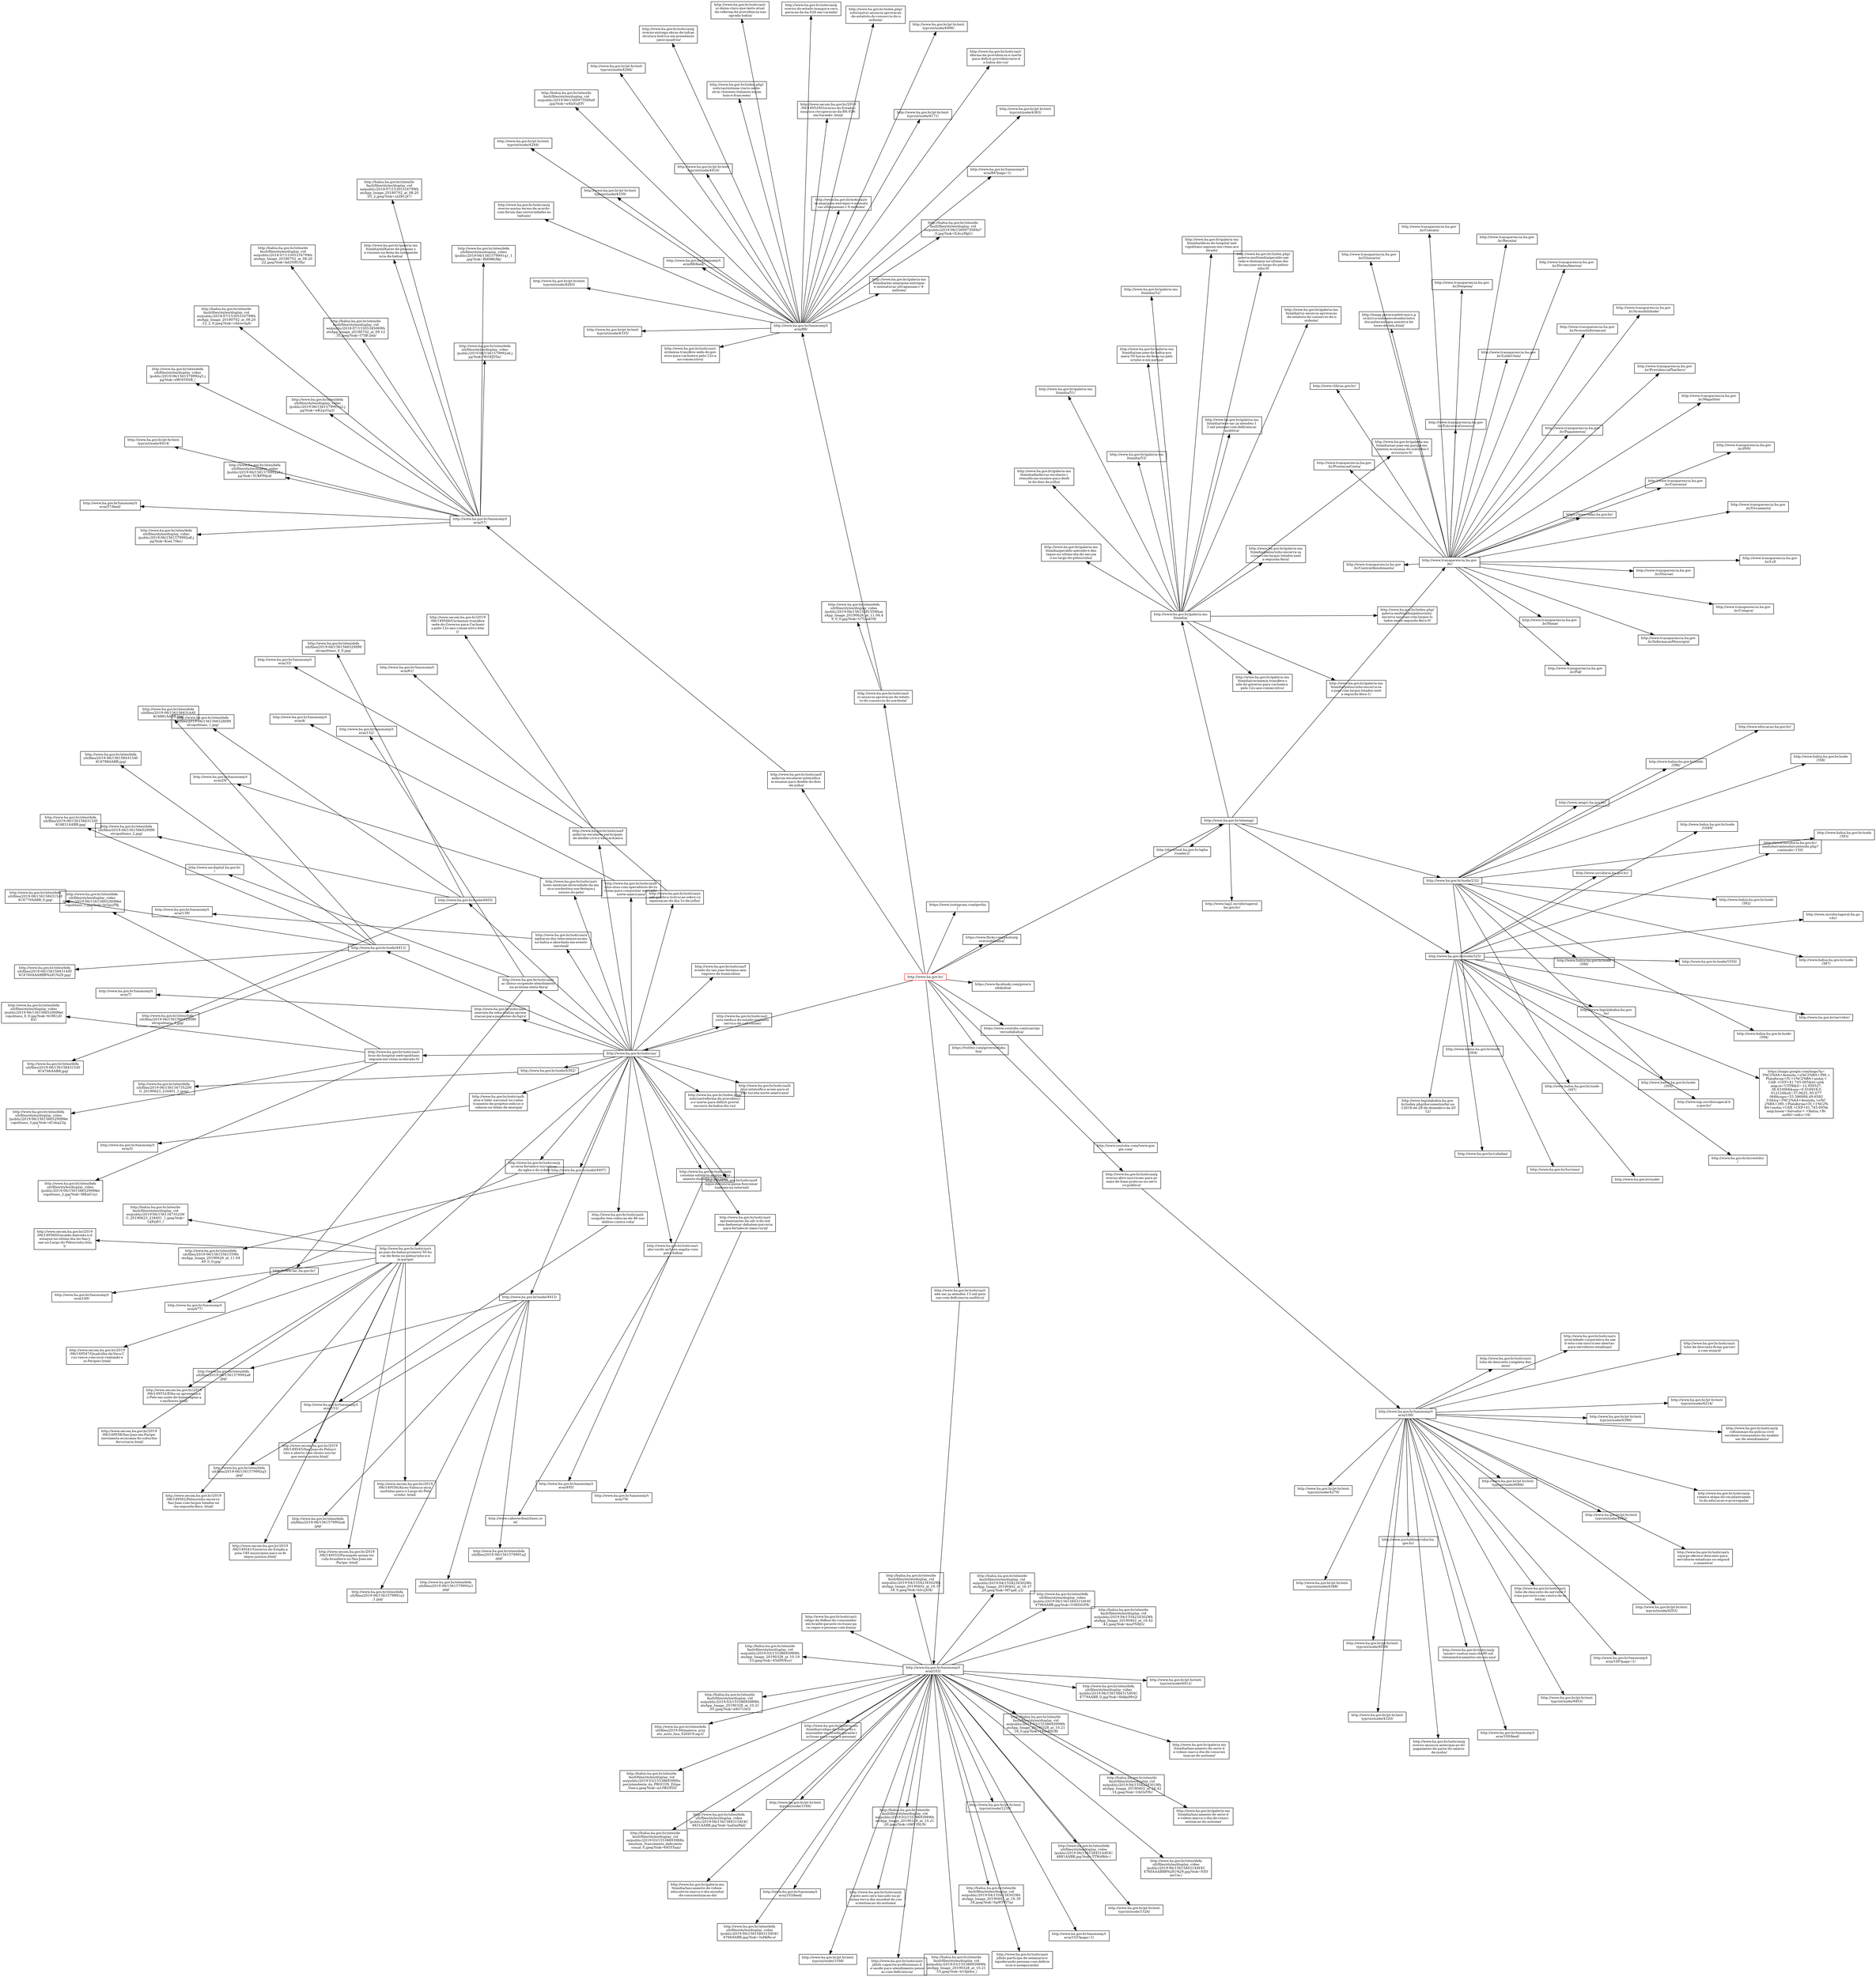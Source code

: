 digraph {
	compound=true;
	overlap=scalexy;
	splines=true;
	layout="neato";
	sep=-0.4;
	1 [label="http://www.ba.gov.br/"; shape=record; color=red; height=.1; fontsize=9];
	2 [label="http://www.ba.gov.br/sitemap/"; shape=record; height=.1; fontsize=9];
	3 [label="http://www.ba.gov.br/node/525/"; shape=record; height=.1; fontsize=9];
	4 [label="http://www.ouvidoria.ba.gov.br/\n"; shape=record; height=.1; fontsize=9];
	5 [label="http://www.ba.gov.br/node/1050/\n"; shape=record; height=.1; fontsize=9];
	6 [label="http://www.legislabahia.ba.gov.\nbr/"; shape=record; height=.1; fontsize=9];
	7 [label="http://www.ba.gov.br/cidadao/"; shape=record; height=.1; fontsize=9];
	8 [label="http://www.ba.gov.br/servidor/"; shape=record; height=.1; fontsize=9];
	9 [label="http://www.ba.gov.br/turismo/"; shape=record; height=.1; fontsize=9];
	10 [label="http://www.ba.gov.br/investidor\n/"; shape=record; height=.1; fontsize=9];
	11 [label="http://www.ba.gov.br/node/"; shape=record; height=.1; fontsize=9];
	12 [label="http://www.legislabahia.ba.gov.\nbr/index.php/documentos/lei-no\n-12618-de-28-de-dezembro-de-20\n12/"; shape=record; height=.1; fontsize=9];
	13 [label="http://www.ouvidoriageral.ba.go\nv.br/"; shape=record; height=.1; fontsize=9];
	14 [label="http://www.ouvidoria.ba.gov.br/\nmodules/conteudo/conteudo.php?\nconteudo=150/"; shape=record; height=.1; fontsize=9];
	15 [label="http://www.bahia.ba.gov.br/node\n/1049/"; shape=record; height=.1; fontsize=9];
	16 [label="http://www.tag.ouvidoriageral.b\na.gov.br/"; shape=record; height=.1; fontsize=9];
	17 [label="https://maps.google.com/maps?q=\n3%C2%AA+Avenida,+n%C2%BA+390,+\nPlataforma+IV,+1%C2%BA+andar,+\nCAB.+CEP+41.745-005&amp;hl=pt&\namp;ie=UTF8&amp;ll=-12.950527,\n-38.433094&amp;spn=0.016918,0.\n012124&amp;sll=37.0625,-95.677\n068&amp;sspn=55.586984,49.6582\n03&amp;hq=3%C2%AA+Avenida,+n%C\n2%BA+390,+Plataforma+IV,+1%C2%\nBA+andar,+CAB.+CEP+41.745-005&\namp;hnear=Salvador+-+Bahia,+Br\nasil&amp;t=m&amp;z=16/"; shape=record; height=.1; fontsize=9];
	18 [label="http://www.ba.gov.br/galeria-mu\nltimidia/"; shape=record; height=.1; fontsize=9];
	19 [label="http://www.ba.gov.br/galeria-mu\nltimidia/51/"; shape=record; height=.1; fontsize=9];
	20 [label="http://www.ba.gov.br/galeria-mu\nltimidia/52/"; shape=record; height=.1; fontsize=9];
	21 [label="http://www.ba.gov.br/galeria-mu\nltimidia/53/"; shape=record; height=.1; fontsize=9];
	22 [label="http://www.ba.gov.br/galeria-mu\nltimidia/fanfarras-escolares-i\nntensificam-ensaios-para-desfi\nle-do-dois-de-julho/"; shape=record; height=.1; fontsize=9];
	23 [label="http://www.ba.gov.br/galeria-mu\nltimidia/rede-sac-ja-atendeu-1\n3-mil-pessoas-com-deficiencia-\nauditiva/"; shape=record; height=.1; fontsize=9];
	24 [label="http://www.ba.gov.br/galeria-mu\nltimidia/rui-anuncia-aprovacao\n-de-estatuto-do-consorcio-do-n\nordeste/"; shape=record; height=.1; fontsize=9];
	25 [label="http://www.ba.gov.br/galeria-mu\nltimidia/obras-do-hospital-met\nropolitano-seguem-em-ritmo-ace\nlerado/"; shape=record; height=.1; fontsize=9];
	26 [label="http://www.ba.gov.br/galeria-mu\nltimidia/pelourinho-encerra-sa\no-joao-com-largos-lotados-nest\na-segunda-feira-1/"; shape=record; height=.1; fontsize=9];
	27 [label="http://www.ba.gov.br/galeria-mu\nltimidia/sao-joao-em-paripe-mo\nvimenta-economia-do-suburbio-f\nerroviario-0/"; shape=record; height=.1; fontsize=9];
	28 [label="http://www.ba.gov.br/galeria-mu\nltimidia/sao-joao-da-bahia-pro\nmove-50-horas-de-festa-no-pelo\nurinho-e-em-paripe/"; shape=record; height=.1; fontsize=9];
	29 [label="http://www.ba.gov.br/galeria-mu\nltimidia/cerimonia-transfere-s\nede-do-governo-para-cachoeira-\npelo-12o-ano-consecutivo/"; shape=record; height=.1; fontsize=9];
	30 [label="http://www.ba.gov.br/index.php/\ngaleria-multimidia/pelourinho-\nencerra-sao-joao-com-largos-lo\ntados-nesta-segunda-feira-0/"; shape=record; height=.1; fontsize=9];
	31 [label="http://www.ba.gov.br/index.php/\ngaleria-multimidia/geraldo-aze\nvedo-e-destaque-no-ultimo-dia-\ndo-sao-joao-no-largo-do-pelour\ninho-0/"; shape=record; height=.1; fontsize=9];
	32 [label="http://www.ba.gov.br/galeria-mu\nltimidia/pelourinho-encerra-sa\no-joao-com-largos-lotados-nest\na-segunda-feira/"; shape=record; height=.1; fontsize=9];
	33 [label="http://www.ba.gov.br/galeria-mu\nltimidia/geraldo-azevedo-e-des\ntaque-no-ultimo-dia-do-sao-joa\no-no-largo-do-pelourinho/"; shape=record; height=.1; fontsize=9];
	34 [label="http://dovirtual.ba.gov.br/egba\n/reader2/"; shape=record; height=.1; fontsize=9];
	35 [label="http://www.transparencia.ba.gov\n.br/"; shape=record; height=.1; fontsize=9];
	36 [label="http://www.transparencia.ba.gov\n.br/Home/"; shape=record; height=.1; fontsize=9];
	37 [label="https://www.sefaz.ba.gov.br/"; shape=record; height=.1; fontsize=9];
	38 [label="http://www.transparencia.ba.gov\n.br/Acessibilidade/"; shape=record; height=.1; fontsize=9];
	39 [label="http://emag.governoeletronico.g\nov.br/cursodesenvolvedor/intro\nducao/tecnologia-assistiva-lei\ntores-de-tela.html/"; shape=record; height=.1; fontsize=9];
	40 [label="http://www.vlibras.gov.br/"; shape=record; height=.1; fontsize=9];
	41 [label="http://www.transparencia.ba.gov\n.br/Receita/"; shape=record; height=.1; fontsize=9];
	42 [label="http://www.transparencia.ba.gov\n.br/Despesa/"; shape=record; height=.1; fontsize=9];
	43 [label="http://www.transparencia.ba.gov\n.br/Pagamentos/"; shape=record; height=.1; fontsize=9];
	44 [label="http://www.transparencia.ba.gov\n.br/Convenio/"; shape=record; height=.1; fontsize=9];
	45 [label="http://www.transparencia.ba.gov\n.br/Diarias/"; shape=record; height=.1; fontsize=9];
	46 [label="http://www.transparencia.ba.gov\n.br/EstruturaGoverno/"; shape=record; height=.1; fontsize=9];
	47 [label="http://www.transparencia.ba.gov\n.br/Compra/"; shape=record; height=.1; fontsize=9];
	48 [label="http://www.transparencia.ba.gov\n.br/InformacaoMunicipio/"; shape=record; height=.1; fontsize=9];
	49 [label="http://www.transparencia.ba.gov\n.br/Orcamento/"; shape=record; height=.1; fontsize=9];
	50 [label="http://www.transparencia.ba.gov\n.br/Lrf/"; shape=record; height=.1; fontsize=9];
	51 [label="http://www.transparencia.ba.gov\n.br/PrestacaoConta/"; shape=record; height=.1; fontsize=9];
	52 [label="http://www.transparencia.ba.gov\n.br/PPP/"; shape=record; height=.1; fontsize=9];
	53 [label="http://www.transparencia.ba.gov\n.br/AcessoInformacao/"; shape=record; height=.1; fontsize=9];
	54 [label="http://www.transparencia.ba.gov\n.br/DadosAbertos/"; shape=record; height=.1; fontsize=9];
	55 [label="http://www.transparencia.ba.gov\n.br/PrevidenciaPlanServ/"; shape=record; height=.1; fontsize=9];
	56 [label="http://www.transparencia.ba.gov\n.br/Paf/"; shape=record; height=.1; fontsize=9];
	57 [label="http://www.transparencia.ba.gov\n.br/CentralAtendimento/"; shape=record; height=.1; fontsize=9];
	58 [label="http://www.transparencia.ba.gov\n.br/Contato/"; shape=record; height=.1; fontsize=9];
	59 [label="http://www.transparencia.ba.gov\n.br/MapaSite/"; shape=record; height=.1; fontsize=9];
	60 [label="http://www.transparencia.ba.gov\n.br/Glossario/"; shape=record; height=.1; fontsize=9];
	61 [label="http://www.transparencia.ba.gov\n.br/LinksUteis/"; shape=record; height=.1; fontsize=9];
	62 [label="http://www.tag2.ouvidoriageral.\nba.gov.br/"; shape=record; height=.1; fontsize=9];
	63 [label="http://www.ba.gov.br/node/232/"; shape=record; height=.1; fontsize=9];
	64 [label="http://www.bahia.ba.gov.br/node\n/358/"; shape=record; height=.1; fontsize=9];
	65 [label="http://www.bahia.ba.gov.br/node\n/387/"; shape=record; height=.1; fontsize=9];
	66 [label="http://www.bahia.ba.gov.br/node\n/364/"; shape=record; height=.1; fontsize=9];
	67 [label="http://www.bahia.ba.gov.br/node\n/392/"; shape=record; height=.1; fontsize=9];
	68 [label="http://www.bahia.ba.gov.br/node\n/393/"; shape=record; height=.1; fontsize=9];
	69 [label="http://www.bahia.ba.gov.br/node\n/394/"; shape=record; height=.1; fontsize=9];
	70 [label="http://www.seagri.ba.gov.br/"; shape=record; height=.1; fontsize=9];
	71 [label="http://www.bahia.ba.gov.br/node\n/395/"; shape=record; height=.1; fontsize=9];
	72 [label="http://www.educacao.ba.gov.br/"; shape=record; height=.1; fontsize=9];
	73 [label="http://www.bahia.ba.gov.br/node\n/396/"; shape=record; height=.1; fontsize=9];
	74 [label="http://www.bahia.ba.gov.br/node\n/398/"; shape=record; height=.1; fontsize=9];
	75 [label="http://www.bahia.ba.gov.br/node\n/397/"; shape=record; height=.1; fontsize=9];
	76 [label="http://www.ba.gov.br/noticias/f\nanfarras-escolares-intensifica\nm-ensaios-para-desfile-do-dois\n-de-julho/"; shape=record; height=.1; fontsize=9];
	77 [label="http://www.ba.gov.br/taxonomy/t\nerm/57/"; shape=record; height=.1; fontsize=9];
	78 [label="http://www.ba.gov.br/pt-br/enti\ntyprint/node/4414/"; shape=record; height=.1; fontsize=9];
	79 [label="http://www.ba.gov.br/sites/defa\nult/files/styles/display_video\n/public/2019-06/1561579992q5.j\npg?itok=eWOO5NB_/"; shape=record; height=.1; fontsize=9];
	80 [label="http://www.ba.gov.br/sites/defa\nult/files/styles/display_video\n/public/2019-06/1561579991q1_1\n.jpg?itok=Rt8M6tXk/"; shape=record; height=.1; fontsize=9];
	81 [label="http://www.ba.gov.br/sites/defa\nult/files/styles/display_video\n/public/2019-06/1561579991q2.j\npg?itok=wK2qvGg3/"; shape=record; height=.1; fontsize=9];
	82 [label="http://www.ba.gov.br/sites/defa\nult/files/styles/display_video\n/public/2019-06/1561579992a3.j\npg?itok=5UKFPdyd/"; shape=record; height=.1; fontsize=9];
	83 [label="http://www.ba.gov.br/sites/defa\nult/files/styles/display_video\n/public/2019-06/1561579992a6.j\npg?itok=WrI4JV0n/"; shape=record; height=.1; fontsize=9];
	84 [label="http://www.ba.gov.br/sites/defa\nult/files/styles/display_video\n/public/2019-06/1561579992a8.j\npg?itok=KseL7Hec/"; shape=record; height=.1; fontsize=9];
	85 [label="http://www.ba.gov.br/galeria-mu\nltimidia/milhares-de-pessoas-s\ne-reunem-na-festa-da-independe\nncia-da-bahia/"; shape=record; height=.1; fontsize=9];
	86 [label="http://bahia.ba.gov.br/sites/de\nfault/files/styles/display_vid\neo/public/2018-07/1530534506Wh\natsApp_Image_20180702_at_09.12\n.35.jpeg?itok=I75B-2de/"; shape=record; height=.1; fontsize=9];
	87 [label="http://bahia.ba.gov.br/sites/de\nfault/files/styles/display_vid\neo/public/2018-07/1530531679Wh\natsApp_Image_20180702_at_08.20\n.05_2.jpeg?itok=s2ZKUJt7/"; shape=record; height=.1; fontsize=9];
	88 [label="http://bahia.ba.gov.br/sites/de\nfault/files/styles/display_vid\neo/public/2018-07/1530531679Wh\natsApp_Image_20180702_at_08.20\n.12_2_0.jpeg?itok=vAhwvIg4/"; shape=record; height=.1; fontsize=9];
	89 [label="http://bahia.ba.gov.br/sites/de\nfault/files/styles/display_vid\neo/public/2018-07/1530531679Wh\natsApp_Image_20180702_at_08.20\n.22.jpeg?itok=kd2NRUHy/"; shape=record; height=.1; fontsize=9];
	90 [label="http://www.ba.gov.br/taxonomy/t\nerm/57/feed/"; shape=record; height=.1; fontsize=9];
	91 [label="http://www.ba.gov.br/noticias/r\nede-sac-ja-atendeu-13-mil-pess\noas-com-deficiencia-auditiva/"; shape=record; height=.1; fontsize=9];
	92 [label="http://www.ba.gov.br/taxonomy/t\nerm/103/"; shape=record; height=.1; fontsize=9];
	93 [label="http://www.ba.gov.br/pt-br/enti\ntyprint/node/4412/"; shape=record; height=.1; fontsize=9];
	94 [label="http://www.ba.gov.br/noticias/c\nodigo-de-defesa-do-consumidor-\nem-braille-garante-inclusao-pa\nra-cegos-e-pessoas-com-baixa/"; shape=record; height=.1; fontsize=9];
	95 [label="http://www.ba.gov.br/pt-br/enti\ntyprint/node/3184/"; shape=record; height=.1; fontsize=9];
	96 [label="http://www.ba.gov.br/noticias/s\njdhds-capacita-profissionais-d\ne-saude-para-atendimento-pesso\nas-com-deficiencia/"; shape=record; height=.1; fontsize=9];
	97 [label="http://www.ba.gov.br/pt-br/enti\ntyprint/node/1239/"; shape=record; height=.1; fontsize=9];
	98 [label="http://www.ba.gov.br/sites/defa\nult/files/styles/display_video\n/public/2019-06/1561584314AY4C\n4760AAABBB%281%29.jpg?itok=NXY\nmvUw-/"; shape=record; height=.1; fontsize=9];
	99 [label="http://www.ba.gov.br/sites/defa\nult/files/styles/display_video\n/public/2019-06/1561584314AY4C\n4881AABB.jpg?itok=TTWzMdv-/"; shape=record; height=.1; fontsize=9];
	100 [label="http://www.ba.gov.br/sites/defa\nult/files/styles/display_video\n/public/2019-06/1561584315AY4C\n4766AABB.jpg?itok=3aHkRo-e/"; shape=record; height=.1; fontsize=9];
	101 [label="http://www.ba.gov.br/sites/defa\nult/files/styles/display_video\n/public/2019-06/1561584315AY4C\n4779AABB_0.jpg?itok=4bkkzMvQ/"; shape=record; height=.1; fontsize=9];
	102 [label="http://www.ba.gov.br/sites/defa\nult/files/styles/display_video\n/public/2019-06/1561584315AY4C\n4798AABB.jpg?itok=O38DiGF8/"; shape=record; height=.1; fontsize=9];
	103 [label="http://www.ba.gov.br/sites/defa\nult/files/styles/display_video\n/public/2019-06/1561584315AY4C\n4831AABB.jpg?itok=haZmz9kZ/"; shape=record; height=.1; fontsize=9];
	104 [label="http://www.ba.gov.br/galeria-mu\nltimidia/lancamento-de-videos-\neducativos-marca-o-dia-mundial\n-de-conscientizacao-do/"; shape=record; height=.1; fontsize=9];
	105 [label="http://www.ba.gov.br/sites/defa\nult/files/2019-04/materia_proj\neto_autis_lina_020419.mp3/"; shape=record; height=.1; fontsize=9];
	106 [label="http://www.ba.gov.br/galeria-mu\nltimidia/lancamento-de-serie-d\ne-videos-marca-dia-de-conscien\ntizacao-do-autismo/"; shape=record; height=.1; fontsize=9];
	107 [label="http://www.ba.gov.br/galeria-mu\nltimidia/lancamento-de-serie-d\ne-videos-marca-o-dia-de-consci\nentizacao-do-autismo/"; shape=record; height=.1; fontsize=9];
	108 [label="http://bahia.ba.gov.br/sites/de\nfault/files/styles/display_vid\neo/public/2019-04/1554234301Wh\natsApp_Image_20190402_at_16.42\n.14.jpeg?itok=1thOoY9r/"; shape=record; height=.1; fontsize=9];
	109 [label="http://bahia.ba.gov.br/sites/de\nfault/files/styles/display_vid\neo/public/2019-04/1554234302Wh\natsApp_Image_20190402_at_16.37\n.20.jpeg?itok=M7qa6_y2/"; shape=record; height=.1; fontsize=9];
	110 [label="http://bahia.ba.gov.br/sites/de\nfault/files/styles/display_vid\neo/public/2019-04/1554234302Wh\natsApp_Image_20190402_at_16.37\n.34_0.jpeg?itok=hIrcjXI4/"; shape=record; height=.1; fontsize=9];
	111 [label="http://bahia.ba.gov.br/sites/de\nfault/files/styles/display_vid\neo/public/2019-04/1554234302Wh\natsApp_Image_20190402_at_16.39\n.34.jpeg?itok=0gWTVl7m/"; shape=record; height=.1; fontsize=9];
	112 [label="http://bahia.ba.gov.br/sites/de\nfault/files/styles/display_vid\neo/public/2019-04/1554234302Wh\natsApp_Image_20190402_at_16.42\n.43.jpeg?itok=ksnFN8jG/"; shape=record; height=.1; fontsize=9];
	113 [label="http://www.ba.gov.br/galeria-mu\nltimidia/codigo-de-defesa-do-c\nonsumidor-em-braille-garante-i\nnclusao-para-cegos-e-pessoas/"; shape=record; height=.1; fontsize=9];
	114 [label="http://bahia.ba.gov.br/sites/de\nfault/files/styles/display_vid\neo/public/2019-03/1553869398Ru\nbenilson_Nascimento_deficiente\n_visual_0.jpeg?itok=6455Tazy/"; shape=record; height=.1; fontsize=9];
	115 [label="http://bahia.ba.gov.br/sites/de\nfault/files/styles/display_vid\neo/public/2019-03/1553869398Su\nperintendente_do_PROCON_Filipe\n_Vieira.jpeg?itok=m1FKGFDI/"; shape=record; height=.1; fontsize=9];
	116 [label="http://bahia.ba.gov.br/sites/de\nfault/files/styles/display_vid\neo/public/2019-03/1553869398Wh\natsApp_Image_20190328_at_10.19\n.53.jpeg?itok=45dHVKuv/"; shape=record; height=.1; fontsize=9];
	117 [label="http://bahia.ba.gov.br/sites/de\nfault/files/styles/display_vid\neo/public/2019-03/1553869398Wh\natsApp_Image_20190328_at_10.21\n.05.jpeg?itok=d4O7ctlO/"; shape=record; height=.1; fontsize=9];
	118 [label="http://bahia.ba.gov.br/sites/de\nfault/files/styles/display_vid\neo/public/2019-03/1553869398Wh\natsApp_Image_20190328_at_10.21\n.20.jpeg?itok=tS6V3SLN/"; shape=record; height=.1; fontsize=9];
	119 [label="http://bahia.ba.gov.br/sites/de\nfault/files/styles/display_vid\neo/public/2019-03/1553869398Wh\natsApp_Image_20190328_at_10.21\n.53.jpeg?itok=b1Sjb4w_/"; shape=record; height=.1; fontsize=9];
	120 [label="http://bahia.ba.gov.br/sites/de\nfault/files/styles/display_vid\neo/public/2019-03/1553869399Wh\natsApp_Image_20190328_at_10.21\n.34_0.jpg?itok=Y8zcASOB/"; shape=record; height=.1; fontsize=9];
	121 [label="http://www.ba.gov.br/noticias/p\nrojeto-auts-sera-lancado-na-pr\noxima-terca-dia-mundial-da-con\nscientizacao-do-autismo/"; shape=record; height=.1; fontsize=9];
	122 [label="http://www.ba.gov.br/pt-br/enti\ntyprint/node/3168/"; shape=record; height=.1; fontsize=9];
	123 [label="http://www.ba.gov.br/noticias/s\njdhds-participa-de-seminario-e\nmpoderando-pessoas-com-deficie\nncia-e-assegurando/"; shape=record; height=.1; fontsize=9];
	124 [label="http://www.ba.gov.br/pt-br/enti\ntyprint/node/1526/"; shape=record; height=.1; fontsize=9];
	125 [label="http://www.ba.gov.br/taxonomy/t\nerm/103?page=1/"; shape=record; height=.1; fontsize=9];
	126 [label="http://www.ba.gov.br/taxonomy/t\nerm/103/feed/"; shape=record; height=.1; fontsize=9];
	127 [label="http://www.ba.gov.br/noticias/r\nui-anuncia-aprovacao-de-estatu\nto-do-consorcio-do-nordeste/"; shape=record; height=.1; fontsize=9];
	128 [label="http://www.ba.gov.br/taxonomy/t\nerm/88/"; shape=record; height=.1; fontsize=9];
	129 [label="http://www.ba.gov.br/noticias/r\neforma-da-previdencia-e-inerte\n-para-deficit-previdenciario-d\na-bahia-diz-rui/"; shape=record; height=.1; fontsize=9];
	130 [label="http://www.ba.gov.br/pt-br/enti\ntyprint/node/4416/"; shape=record; height=.1; fontsize=9];
	131 [label="http://www.ba.gov.br/index.php/\nnoticias/rui-anuncia-aprovacao\n-de-estatuto-do-consorcio-do-n\nordeste/"; shape=record; height=.1; fontsize=9];
	132 [label="http://www.ba.gov.br/pt-br/enti\ntyprint/node/4406/"; shape=record; height=.1; fontsize=9];
	133 [label="http://www.ba.gov.br/noticias/c\nerimonia-transfere-sede-do-gov\nerno-para-cachoeira-pelo-12o-a\nno-consecutivo/"; shape=record; height=.1; fontsize=9];
	134 [label="http://www.ba.gov.br/pt-br/enti\ntyprint/node/4383/"; shape=record; height=.1; fontsize=9];
	135 [label="http://www.ba.gov.br/noticias/g\noverno-do-estado-inaugura-recu\nperacao-da-ba-026-em-varzedo/"; shape=record; height=.1; fontsize=9];
	136 [label="http://www.ba.gov.br/pt-br/enti\ntyprint/node/4339/"; shape=record; height=.1; fontsize=9];
	137 [label="http://www.ba.gov.br/galeria-mu\nltimidia/em-amargosa-entregas-\ne-assinaturas-ultrapassam-r-4-\nmilhoes/"; shape=record; height=.1; fontsize=9];
	138 [label="http://bahia.ba.gov.br/sites/de\nfault/files/styles/display_vid\neo/public/2019-06/1560973569a7\n_0.jpg?itok=lL6cyMgU/"; shape=record; height=.1; fontsize=9];
	139 [label="http://bahia.ba.gov.br/sites/de\nfault/files/styles/display_vid\neo/public/2019-06/1560973569a9\n.jpg?itok=w4laVqEP/"; shape=record; height=.1; fontsize=9];
	140 [label="http://www.ba.gov.br/noticias/e\nm-amargosa-entregas-e-assinatu\nras-ultrapassam-r-4-milhoes/"; shape=record; height=.1; fontsize=9];
	141 [label="http://www.secom.ba.gov.br/2019\n/06/149529/Governo-do-Estado-i\nnaugura-recuperacao-da-BA-026-\nem-Varzedo-.html/"; shape=record; height=.1; fontsize=9];
	142 [label="http://www.ba.gov.br/pt-br/enti\ntyprint/node/4335/"; shape=record; height=.1; fontsize=9];
	143 [label="http://www.ba.gov.br/index.php/\nnoticias/sistema-viario-oeste-\natrai-chineses-italianos-espan\nhois-e-franceses/"; shape=record; height=.1; fontsize=9];
	144 [label="http://www.ba.gov.br/pt-br/enti\ntyprint/node/4283/"; shape=record; height=.1; fontsize=9];
	145 [label="http://www.ba.gov.br/noticias/g\noverno-assina-termo-de-acordo-\ncom-forum-das-universidades-es\ntaduais/"; shape=record; height=.1; fontsize=9];
	146 [label="http://www.ba.gov.br/pt-br/enti\ntyprint/node/4266/"; shape=record; height=.1; fontsize=9];
	147 [label="http://www.ba.gov.br/noticias/g\noverno-entrega-obras-de-infrae\nstrutura-hidrica-em-presidente\n-janio-quadros/"; shape=record; height=.1; fontsize=9];
	148 [label="http://www.ba.gov.br/pt-br/enti\ntyprint/node/4244/"; shape=record; height=.1; fontsize=9];
	149 [label="http://www.ba.gov.br/noticias/r\nui-deixa-claro-que-texto-atual\n-da-reforma-da-previdencia-nao\n-agrada-bahia/"; shape=record; height=.1; fontsize=9];
	150 [label="http://www.ba.gov.br/pt-br/enti\ntyprint/node/4171/"; shape=record; height=.1; fontsize=9];
	151 [label="http://www.ba.gov.br/taxonomy/t\nerm/88?page=1/"; shape=record; height=.1; fontsize=9];
	152 [label="http://www.ba.gov.br/taxonomy/t\nerm/88/feed/"; shape=record; height=.1; fontsize=9];
	153 [label="http://www.ba.gov.br/sites/defa\nult/files/styles/display_video\n/public/2019-06/1561558155What\nsApp_Image_20190626_at_11.04.4\n9_0_0.jpg?itok=G7LzehY8/"; shape=record; height=.1; fontsize=9];
	154 [label="http://www.ba.gov.br/noticias/g\noverno-abre-inscricoes-para-pr\nemio-de-boas-praticas-no-servi\nco-publico/"; shape=record; height=.1; fontsize=9];
	155 [label="http://www.ba.gov.br/taxonomy/t\nerm/100/"; shape=record; height=.1; fontsize=9];
	156 [label="http://www.ba.gov.br/pt-br/enti\ntyprint/node/4403/"; shape=record; height=.1; fontsize=9];
	157 [label="http://www.ba.gov.br/noticias/p\nrofissionais-da-policia-civil-\nrecebem-treinamento-do-modelo-\nsac-de-atendimento/"; shape=record; height=.1; fontsize=9];
	158 [label="http://www.ba.gov.br/pt-br/enti\ntyprint/node/4390/"; shape=record; height=.1; fontsize=9];
	159 [label="http://www.ba.gov.br/noticias/p\nlanserv-realiza-mais-de-90-mil\n-telemonitoramentos-em-um-ano/\n"; shape=record; height=.1; fontsize=9];
	160 [label="http://www.ba.gov.br/pt-br/enti\ntyprint/node/4388/"; shape=record; height=.1; fontsize=9];
	161 [label="http://www.ba.gov.br/noticias/c\nlube-de-desconto-do-servidor-f\nirma-parceria-com-centro-de-es\ntetica/"; shape=record; height=.1; fontsize=9];
	162 [label="http://www.ba.gov.br/pt-br/enti\ntyprint/node/4320/"; shape=record; height=.1; fontsize=9];
	163 [label="http://www.ba.gov.br/noticias/u\nnijorge-oferece-desconto-para-\nservidores-estaduais-no-segund\no-semestre/"; shape=record; height=.1; fontsize=9];
	164 [label="http://www.ba.gov.br/pt-br/enti\ntyprint/node/4279/"; shape=record; height=.1; fontsize=9];
	165 [label="http://www.ba.gov.br/noticias/c\nlube-de-desconto-firma-parceri\na-com-wizard/"; shape=record; height=.1; fontsize=9];
	166 [label="http://www.ba.gov.br/pt-br/enti\ntyprint/node/4214/"; shape=record; height=.1; fontsize=9];
	167 [label="http://www.ba.gov.br/noticias/g\noverno-anuncia-antecipacao-do-\npagamento-de-parte-do-salario-\nde-junho/"; shape=record; height=.1; fontsize=9];
	168 [label="http://www.ba.gov.br/pt-br/enti\ntyprint/node/4203/"; shape=record; height=.1; fontsize=9];
	169 [label="http://www.ba.gov.br/noticias/u\nniversidade-corporativa-da-sae\nb-esta-com-inscricoes-abertas-\npara-servidores-estaduais/"; shape=record; height=.1; fontsize=9];
	170 [label="http://www.portaldoservidor.ba.\ngov.br/"; shape=record; height=.1; fontsize=9];
	171 [label="http://www.ba.gov.br/pt-br/enti\ntyprint/node/4082/"; shape=record; height=.1; fontsize=9];
	172 [label="http://www.ba.gov.br/noticias/c\nlube-de-desconto-completa-dez-\nanos/"; shape=record; height=.1; fontsize=9];
	173 [label="http://www.ba.gov.br/pt-br/enti\ntyprint/node/4066/"; shape=record; height=.1; fontsize=9];
	174 [label="http://www.ba.gov.br/noticias/p\nrimeira-etapa-do-recadastramen\nto-da-educacao-e-prorrogada/"; shape=record; height=.1; fontsize=9];
	175 [label="http://www.ba.gov.br/pt-br/enti\ntyprint/node/4059/"; shape=record; height=.1; fontsize=9];
	176 [label="http://www.ba.gov.br/taxonomy/t\nerm/100?page=1/"; shape=record; height=.1; fontsize=9];
	177 [label="http://www.ba.gov.br/taxonomy/t\nerm/100/feed/"; shape=record; height=.1; fontsize=9];
	178 [label="http://www.ba.gov.br/noticias/"; shape=record; height=.1; fontsize=9];
	179 [label="http://www.ba.gov.br/noticias/r\nepresentantes-da-sdr-e-do-sist\nema-faebsenar-debatem-parceria\n-para-fortalecer-meio-rural/"; shape=record; height=.1; fontsize=9];
	180 [label="http://www.ba.gov.br/taxonomy/t\nerm/79/"; shape=record; height=.1; fontsize=9];
	181 [label="http://www.ba.gov.br/noticias/b\nahia-atua-com-operadores-de-tu\nrismo-para-conquistar-mercado-\nnorte-americano/"; shape=record; height=.1; fontsize=9];
	182 [label="http://www.ba.gov.br/taxonomy/t\nerm/4/"; shape=record; height=.1; fontsize=9];
	183 [label="http://www.ba.gov.br/noticias/s\nac-ilheus-suspende-atendimento\n-na-proxima-sexta-feira/"; shape=record; height=.1; fontsize=9];
	184 [label="http://www.ba.gov.br/taxonomy/t\nerm/152/"; shape=record; height=.1; fontsize=9];
	185 [label="http://www.sacdigital.ba.gov.br\n/"; shape=record; height=.1; fontsize=9];
	186 [label="http://www.sac.ba.gov.br/"; shape=record; height=.1; fontsize=9];
	187 [label="http://www.ba.gov.br/index.php/\nnoticias/reforma-da-previdenci\na-e-inerte-para-deficit-previd\nenciario-da-bahia-diz-rui/"; shape=record; height=.1; fontsize=9];
	188 [label="http://www.ba.gov.br/noticias/c\namerata-da-osba-realiza-aprese\nntacao-para-pacientes-do-hgrs/\n"; shape=record; height=.1; fontsize=9];
	189 [label="http://www.ba.gov.br/taxonomy/t\nerm/7/"; shape=record; height=.1; fontsize=9];
	190 [label="http://www.ba.gov.br/node/4415/\n"; shape=record; height=.1; fontsize=9];
	191 [label="http://www.ba.gov.br/sites/defa\nult/files/2019-06/1561579992q5\n.jpg/"; shape=record; height=.1; fontsize=9];
	192 [label="http://www.ba.gov.br/sites/defa\nult/files/2019-06/1561579991q1\n_1.jpg/"; shape=record; height=.1; fontsize=9];
	193 [label="http://www.ba.gov.br/sites/defa\nult/files/2019-06/1561579991q2\n.jpg/"; shape=record; height=.1; fontsize=9];
	194 [label="http://www.ba.gov.br/sites/defa\nult/files/2019-06/1561579992a3\n.jpg/"; shape=record; height=.1; fontsize=9];
	195 [label="http://www.ba.gov.br/sites/defa\nult/files/2019-06/1561579992a6\n.jpg/"; shape=record; height=.1; fontsize=9];
	196 [label="http://www.ba.gov.br/sites/defa\nult/files/2019-06/1561579992a8\n.jpg/"; shape=record; height=.1; fontsize=9];
	197 [label="http://www.ba.gov.br/node/4413/\n"; shape=record; height=.1; fontsize=9];
	198 [label="http://www.ba.gov.br/sites/defa\nult/files/2019-06/1561584314AY\n4C4760AAABBB%281%29.jpg/"; shape=record; height=.1; fontsize=9];
	199 [label="http://www.ba.gov.br/sites/defa\nult/files/2019-06/1561584314AY\n4C4881AABB.jpg/"; shape=record; height=.1; fontsize=9];
	200 [label="http://www.ba.gov.br/sites/defa\nult/files/2019-06/1561584315AY\n4C4766AABB.jpg/"; shape=record; height=.1; fontsize=9];
	201 [label="http://www.ba.gov.br/sites/defa\nult/files/2019-06/1561584315AY\n4C4779AABB_0.jpg/"; shape=record; height=.1; fontsize=9];
	202 [label="http://www.ba.gov.br/sites/defa\nult/files/2019-06/1561584315AY\n4C4798AABB.jpg/"; shape=record; height=.1; fontsize=9];
	203 [label="http://www.ba.gov.br/sites/defa\nult/files/2019-06/1561584315AY\n4C4831AABB.jpg/"; shape=record; height=.1; fontsize=9];
	204 [label="http://www.ba.gov.br/noticias/s\naeb-publica-instrucao-sobre-co\nmpensacao-do-dia-1o-de-julho/"; shape=record; height=.1; fontsize=9];
	205 [label="http://www.ba.gov.br/taxonomy/t\nerm/61/"; shape=record; height=.1; fontsize=9];
	206 [label="http://www.ba.gov.br/noticias/p\narceria-fortalece-iniciativas-\nda-egba-e-do-irdeb/"; shape=record; height=.1; fontsize=9];
	207 [label="http://www.ba.gov.br/taxonomy/t\nerm/477/"; shape=record; height=.1; fontsize=9];
	208 [label="http://www.ba.gov.br/noticias/b\nahia-e-lider-nacional-no-cadas\ntramento-de-projetos-eolicos-e\n-solares-no-leilao-de-energia/\n"; shape=record; height=.1; fontsize=9];
	209 [label="http://www.ba.gov.br/taxonomy/t\nerm/5/"; shape=record; height=.1; fontsize=9];
	210 [label="http://www.ba.gov.br/noticias/s\nhows-mostram-diversidade-da-mu\nsica-nordestina-nos-festejos-j\nuninos-do-pelo/"; shape=record; height=.1; fontsize=9];
	211 [label="http://www.ba.gov.br/taxonomy/t\nerm/29/"; shape=record; height=.1; fontsize=9];
	212 [label="http://www.ba.gov.br/noticias/e\nconomia-solidaria-amplia-fatur\namento-durante-o-sao-joao/"; shape=record; height=.1; fontsize=9];
	213 [label="http://www.ba.gov.br/taxonomy/t\nerm/495/"; shape=record; height=.1; fontsize=9];
	214 [label="http://www.ba.gov.br/node/4407/\n"; shape=record; height=.1; fontsize=9];
	215 [label="http://www.ba.gov.br/sites/defa\nult/files/2019-06/1561558155Wh\natsApp_Image_20190626_at_11.04\n.49_0_0.jpg/"; shape=record; height=.1; fontsize=9];
	216 [label="http://www.ba.gov.br/noticias/o\nbras-do-hospital-metropolitano\n-seguem-em-ritmo-acelerado-0/"; shape=record; height=.1; fontsize=9];
	217 [label="http://www.ba.gov.br/sites/defa\nult/files/styles/display_video\n/public/2019-06/1561566528HMet\nropolitano_1.jpg?itok=ht3puFRj\n/"; shape=record; height=.1; fontsize=9];
	218 [label="http://www.ba.gov.br/sites/defa\nult/files/styles/display_video\n/public/2019-06/1561566529HMet\nropolitano_2.jpg?itok=l8KmCvyr\n/"; shape=record; height=.1; fontsize=9];
	219 [label="http://www.ba.gov.br/sites/defa\nult/files/styles/display_video\n/public/2019-06/1561566529HMet\nropolitano_3.jpg?itok=dUsbq23g\n/"; shape=record; height=.1; fontsize=9];
	220 [label="http://www.ba.gov.br/sites/defa\nult/files/styles/display_video\n/public/2019-06/1561566529HMet\nropolitano_4_0.jpg?itok=6vMUyD\n6V/"; shape=record; height=.1; fontsize=9];
	221 [label="http://www.ba.gov.br/node/4405/\n"; shape=record; height=.1; fontsize=9];
	222 [label="http://www.ba.gov.br/sites/defa\nult/files/2019-06/1561566528HM\netropolitano_1.jpg/"; shape=record; height=.1; fontsize=9];
	223 [label="http://www.ba.gov.br/sites/defa\nult/files/2019-06/1561566529HM\netropolitano_2.jpg/"; shape=record; height=.1; fontsize=9];
	224 [label="http://www.ba.gov.br/sites/defa\nult/files/2019-06/1561566529HM\netropolitano_3.jpg/"; shape=record; height=.1; fontsize=9];
	225 [label="http://www.ba.gov.br/sites/defa\nult/files/2019-06/1561566529HM\netropolitano_4_0.jpg/"; shape=record; height=.1; fontsize=9];
	226 [label="http://www.ba.gov.br/noticias/e\nunapolis-tem-reducao-de-46-nos\n-delitos-contra-vida/"; shape=record; height=.1; fontsize=9];
	227 [label="http://www.ba.gov.br/taxonomy/t\nerm/151/"; shape=record; height=.1; fontsize=9];
	228 [label="http://www.ba.gov.br/noticias/c\nabo-verde-airlines-amplia-voos\n-para-bahia/"; shape=record; height=.1; fontsize=9];
	229 [label="http://www.caboverdeairlines.co\nm/"; shape=record; height=.1; fontsize=9];
	230 [label="http://www.ba.gov.br/noticias/d\nisque-denuncia-passa-funcionar\n-tambem-na-internet/"; shape=record; height=.1; fontsize=9];
	231 [label="http://www.ba.gov.br/noticias/a\nmpliacao-das-telecomunicacoes-\nna-bahia-e-abordada-em-evento-\nnacional/"; shape=record; height=.1; fontsize=9];
	232 [label="http://www.ba.gov.br/taxonomy/t\nerm/139/"; shape=record; height=.1; fontsize=9];
	233 [label="http://www.ba.gov.br/noticias/b\nahia-intensifica-acoes-para-at\nrair-turista-norte-americano/"; shape=record; height=.1; fontsize=9];
	234 [label="http://www.ba.gov.br/noticias/s\nao-joao-da-bahia-promove-50-ho\nras-de-festa-no-pelourinho-e-e\nm-paripe/"; shape=record; height=.1; fontsize=9];
	235 [label="http://www.ba.gov.br/taxonomy/t\nerm/149/"; shape=record; height=.1; fontsize=9];
	236 [label="http://www.secom.ba.gov.br/2019\n/06/149541/Governo-do-Estado-a\npoia-140-municipios-para-os-fe\nstejos-juninos.html/"; shape=record; height=.1; fontsize=9];
	237 [label="http://www.secom.ba.gov.br/2019\n/06/149547/Quadrilha-de-Vera-C\nruz-vence-concurso-realizado-e\nm-Periperi.html/"; shape=record; height=.1; fontsize=9];
	238 [label="http://www.secom.ba.gov.br/2019\n/06/149545/Sao-Joao-do-Pelouri\nnho-e-aberto-com-shows-nos-lar\ngos-nesta-quinta.html/"; shape=record; height=.1; fontsize=9];
	239 [label="http://www.secom.ba.gov.br/2019\n/06/149552/Elba-se-apresenta-n\no-Pelo-em-noite-de-homenagem-a\ns-mulheres.html/"; shape=record; height=.1; fontsize=9];
	240 [label="http://www.secom.ba.gov.br/2019\n/06/149555/Parangole-anima-tor\ncida-brasileira-no-Sao-Joao-em\n-Paripe-.html/"; shape=record; height=.1; fontsize=9];
	241 [label="http://www.secom.ba.gov.br/2019\n/06/149556/Alceu-Valenca-atrai\n-multidao-para-o-Largo-do-Pelo\nurinho-.html/"; shape=record; height=.1; fontsize=9];
	242 [label="http://www.secom.ba.gov.br/2019\n/06/149558/Sao-Joao-em-Paripe-\nmovimenta-economia-do-suburbio\n-ferroviario.html/"; shape=record; height=.1; fontsize=9];
	243 [label="http://www.secom.ba.gov.br/2019\n/06/149560/Geraldo-Azevedo-e-d\nestaque-no-ultimo-dia-do-Sao-J\noao-no-Largo-do-Pelourinho.htm\nl/"; shape=record; height=.1; fontsize=9];
	244 [label="http://www.secom.ba.gov.br/2019\n/06/149562/Pelourinho-encerra-\nSao-Joao-com-largos-lotados-ne\nsta-segunda-feira-.html/"; shape=record; height=.1; fontsize=9];
	245 [label="http://bahia.ba.gov.br/sites/de\nfault/files/styles/display_vid\neo/public/2019-06/1561347352IM\nG_20190623_234401_1.jpeg?itok=\n1qXyj61_/"; shape=record; height=.1; fontsize=9];
	246 [label="http://www.ba.gov.br/node/4392/\n"; shape=record; height=.1; fontsize=9];
	247 [label="http://www.ba.gov.br/sites/defa\nult/files/2019-06/1561347352IM\nG_20190623_234401_1.jpeg/"; shape=record; height=.1; fontsize=9];
	248 [label="http://www.ba.gov.br/noticias/j\nunta-medica-do-estado-implanta\n-servico-de-call-center/"; shape=record; height=.1; fontsize=9];
	249 [label="http://www.ba.gov.br/noticias/f\nanfarras-escolares-participam-\nde-desfile-civico-em-cachoeira\n/"; shape=record; height=.1; fontsize=9];
	250 [label="http://www.ba.gov.br/taxonomy/t\nerm/33/"; shape=record; height=.1; fontsize=9];
	251 [label="http://www.secom.ba.gov.br/2019\n/06/149566/Cerimonia-transfere\n-sede-do-Governo-para-Cachoeir\na-pelo-12o-ano-consecutivo.htm\nl/"; shape=record; height=.1; fontsize=9];
	252 [label="http://www.ba.gov.br/noticias/f\neriado-do-sao-joao-termina-sem\n-registro-de-homicidios/"; shape=record; height=.1; fontsize=9];
	253 [label="https://www.facebook.com/govern\nodabahia/"; shape=record; height=.1; fontsize=9];
	254 [label="https://twitter.com/governodaba\nhia/"; shape=record; height=.1; fontsize=9];
	255 [label="https://www.instagram.com/govba\n/"; shape=record; height=.1; fontsize=9];
	256 [label="https://www.flickr.com/photos/g\novernodabahia/"; shape=record; height=.1; fontsize=9];
	257 [label="https://www.youtube.com/user/go\nvernodabahia/"; shape=record; height=.1; fontsize=9];
	258 [label="http://www.youtube.com//www.goo\ngle.com/"; shape=record; height=.1; fontsize=9];
	1 -> 2;
	1 -> 76;
	1 -> 91;
	1 -> 127;
	1 -> 154;
	1 -> 178;
	1 -> 253;
	1 -> 254;
	1 -> 255;
	1 -> 256;
	1 -> 257;
	2 -> 3;
	2 -> 18;
	2 -> 34;
	2 -> 35;
	2 -> 62;
	2 -> 63;
	3 -> 4;
	3 -> 5;
	3 -> 6;
	3 -> 7;
	3 -> 8;
	3 -> 9;
	3 -> 10;
	3 -> 11;
	3 -> 12;
	3 -> 13;
	3 -> 14;
	3 -> 15;
	3 -> 16;
	3 -> 17;
	18 -> 19;
	18 -> 20;
	18 -> 21;
	18 -> 22;
	18 -> 23;
	18 -> 24;
	18 -> 25;
	18 -> 26;
	18 -> 27;
	18 -> 28;
	18 -> 29;
	18 -> 30;
	18 -> 31;
	18 -> 32;
	18 -> 33;
	35 -> 36;
	35 -> 37;
	35 -> 38;
	35 -> 39;
	35 -> 40;
	35 -> 41;
	35 -> 42;
	35 -> 43;
	35 -> 44;
	35 -> 45;
	35 -> 46;
	35 -> 47;
	35 -> 48;
	35 -> 49;
	35 -> 50;
	35 -> 51;
	35 -> 52;
	35 -> 53;
	35 -> 54;
	35 -> 55;
	35 -> 56;
	35 -> 57;
	35 -> 58;
	35 -> 59;
	35 -> 60;
	35 -> 61;
	63 -> 64;
	63 -> 65;
	63 -> 66;
	63 -> 67;
	63 -> 68;
	63 -> 69;
	63 -> 70;
	63 -> 71;
	63 -> 72;
	63 -> 73;
	63 -> 74;
	63 -> 75;
	76 -> 77;
	77 -> 78;
	77 -> 79;
	77 -> 80;
	77 -> 81;
	77 -> 82;
	77 -> 83;
	77 -> 84;
	77 -> 85;
	77 -> 86;
	77 -> 87;
	77 -> 88;
	77 -> 89;
	77 -> 90;
	91 -> 92;
	92 -> 93;
	92 -> 94;
	92 -> 95;
	92 -> 96;
	92 -> 97;
	92 -> 98;
	92 -> 99;
	92 -> 100;
	92 -> 101;
	92 -> 102;
	92 -> 103;
	92 -> 104;
	92 -> 105;
	92 -> 106;
	92 -> 107;
	92 -> 108;
	92 -> 109;
	92 -> 110;
	92 -> 111;
	92 -> 112;
	92 -> 113;
	92 -> 114;
	92 -> 115;
	92 -> 116;
	92 -> 117;
	92 -> 118;
	92 -> 119;
	92 -> 120;
	92 -> 121;
	92 -> 122;
	92 -> 123;
	92 -> 124;
	92 -> 125;
	92 -> 126;
	127 -> 128;
	127 -> 153;
	128 -> 129;
	128 -> 130;
	128 -> 131;
	128 -> 132;
	128 -> 133;
	128 -> 134;
	128 -> 135;
	128 -> 136;
	128 -> 137;
	128 -> 138;
	128 -> 139;
	128 -> 140;
	128 -> 141;
	128 -> 142;
	128 -> 143;
	128 -> 144;
	128 -> 145;
	128 -> 146;
	128 -> 147;
	128 -> 148;
	128 -> 149;
	128 -> 150;
	128 -> 151;
	128 -> 152;
	154 -> 155;
	155 -> 156;
	155 -> 157;
	155 -> 158;
	155 -> 159;
	155 -> 160;
	155 -> 161;
	155 -> 162;
	155 -> 163;
	155 -> 164;
	155 -> 165;
	155 -> 166;
	155 -> 167;
	155 -> 168;
	155 -> 169;
	155 -> 170;
	155 -> 171;
	155 -> 172;
	155 -> 173;
	155 -> 174;
	155 -> 175;
	155 -> 176;
	155 -> 177;
	178 -> 179;
	178 -> 181;
	178 -> 183;
	178 -> 187;
	178 -> 188;
	178 -> 190;
	178 -> 197;
	178 -> 204;
	178 -> 206;
	178 -> 208;
	178 -> 210;
	178 -> 212;
	178 -> 214;
	178 -> 216;
	178 -> 221;
	178 -> 226;
	178 -> 228;
	178 -> 230;
	178 -> 231;
	178 -> 233;
	178 -> 234;
	178 -> 246;
	178 -> 248;
	178 -> 249;
	178 -> 252;
	179 -> 180;
	181 -> 182;
	183 -> 184;
	183 -> 185;
	183 -> 186;
	188 -> 189;
	190 -> 191;
	190 -> 192;
	190 -> 193;
	190 -> 194;
	190 -> 195;
	190 -> 196;
	197 -> 198;
	197 -> 199;
	197 -> 200;
	197 -> 201;
	197 -> 202;
	197 -> 203;
	204 -> 205;
	206 -> 207;
	208 -> 209;
	210 -> 211;
	212 -> 213;
	214 -> 215;
	216 -> 217;
	216 -> 218;
	216 -> 219;
	216 -> 220;
	221 -> 222;
	221 -> 223;
	221 -> 224;
	221 -> 225;
	226 -> 227;
	228 -> 229;
	231 -> 232;
	234 -> 235;
	234 -> 236;
	234 -> 237;
	234 -> 238;
	234 -> 239;
	234 -> 240;
	234 -> 241;
	234 -> 242;
	234 -> 243;
	234 -> 244;
	234 -> 245;
	246 -> 247;
	249 -> 250;
	249 -> 251;
	257 -> 258;
}
